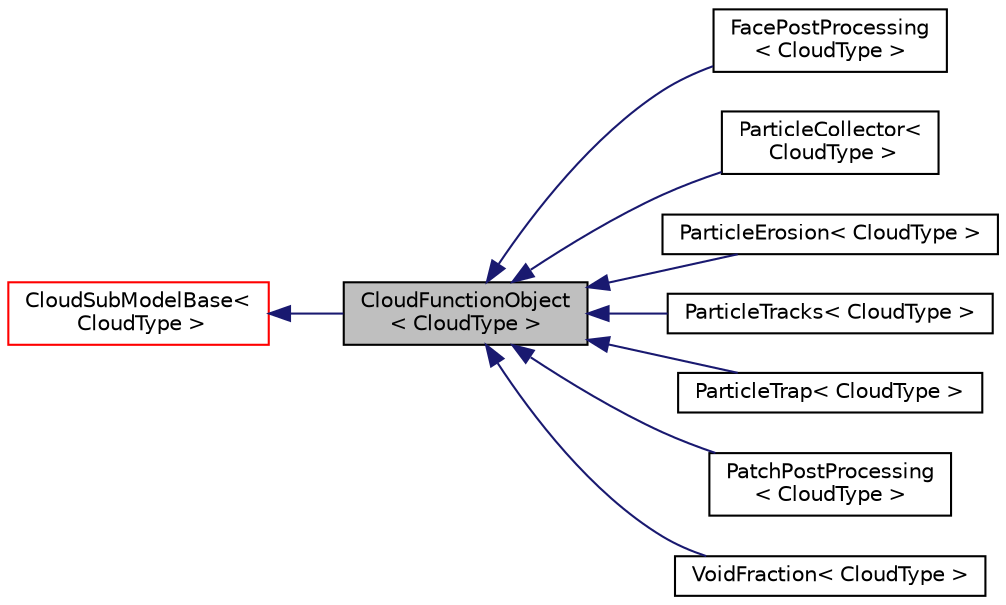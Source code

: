digraph "CloudFunctionObject&lt; CloudType &gt;"
{
  bgcolor="transparent";
  edge [fontname="Helvetica",fontsize="10",labelfontname="Helvetica",labelfontsize="10"];
  node [fontname="Helvetica",fontsize="10",shape=record];
  rankdir="LR";
  Node1 [label="CloudFunctionObject\l\< CloudType \>",height=0.2,width=0.4,color="black", fillcolor="grey75", style="filled", fontcolor="black"];
  Node2 -> Node1 [dir="back",color="midnightblue",fontsize="10",style="solid",fontname="Helvetica"];
  Node2 [label="CloudSubModelBase\<\l CloudType \>",height=0.2,width=0.4,color="red",URL="$a00286.html",tooltip="Base class for cloud sub-models. "];
  Node1 -> Node3 [dir="back",color="midnightblue",fontsize="10",style="solid",fontname="Helvetica"];
  Node3 [label="FacePostProcessing\l\< CloudType \>",height=0.2,width=0.4,color="black",URL="$a00741.html",tooltip="Records particle face quantities on used-specified face zone. "];
  Node1 -> Node4 [dir="back",color="midnightblue",fontsize="10",style="solid",fontname="Helvetica"];
  Node4 [label="ParticleCollector\<\l CloudType \>",height=0.2,width=0.4,color="black",URL="$a01814.html",tooltip="Function object to collect the parcel mass- and mass flow rate over a set of polygons. The polygons can either be specified by sets of user- supplied points, or in a concentric circles arrangement. If a parcel is &#39;collected&#39;, it can be flagged to be removed from the domain using the removeCollected entry. "];
  Node1 -> Node5 [dir="back",color="midnightblue",fontsize="10",style="solid",fontname="Helvetica"];
  Node5 [label="ParticleErosion\< CloudType \>",height=0.2,width=0.4,color="black",URL="$a01815.html",tooltip="Creates particle erosion field, Q. "];
  Node1 -> Node6 [dir="back",color="midnightblue",fontsize="10",style="solid",fontname="Helvetica"];
  Node6 [label="ParticleTracks\< CloudType \>",height=0.2,width=0.4,color="black",URL="$a01819.html",tooltip="Records particle state (all variables) on each call to postFace. "];
  Node1 -> Node7 [dir="back",color="midnightblue",fontsize="10",style="solid",fontname="Helvetica"];
  Node7 [label="ParticleTrap\< CloudType \>",height=0.2,width=0.4,color="black",URL="$a01820.html",tooltip="Traps particles within a given phase fraction for multi-phase cases. "];
  Node1 -> Node8 [dir="back",color="midnightblue",fontsize="10",style="solid",fontname="Helvetica"];
  Node8 [label="PatchPostProcessing\l\< CloudType \>",height=0.2,width=0.4,color="black",URL="$a01848.html",tooltip="Standard post-processing. "];
  Node1 -> Node9 [dir="back",color="midnightblue",fontsize="10",style="solid",fontname="Helvetica"];
  Node9 [label="VoidFraction\< CloudType \>",height=0.2,width=0.4,color="black",URL="$a02904.html",tooltip="Creates particle void fraction field on carrier phase. "];
}
